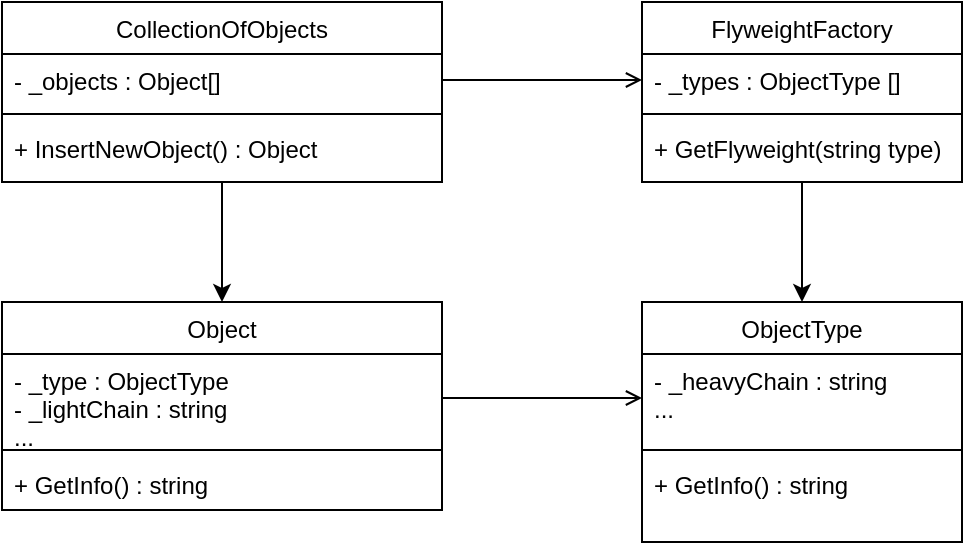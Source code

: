 <mxfile version="15.5.7" type="device"><diagram id="C5RBs43oDa-KdzZeNtuy" name="Page-1"><mxGraphModel dx="2234" dy="1246" grid="1" gridSize="10" guides="1" tooltips="1" connect="1" arrows="1" fold="1" page="1" pageScale="1" pageWidth="827" pageHeight="1169" math="0" shadow="0"><root><mxCell id="WIyWlLk6GJQsqaUBKTNV-0"/><mxCell id="WIyWlLk6GJQsqaUBKTNV-1" parent="WIyWlLk6GJQsqaUBKTNV-0"/><mxCell id="wtSXLQ92Rzas-W7bt4KR-19" style="edgeStyle=orthogonalEdgeStyle;rounded=0;orthogonalLoop=1;jettySize=auto;html=1;entryX=0.5;entryY=0;entryDx=0;entryDy=0;" edge="1" parent="WIyWlLk6GJQsqaUBKTNV-1" source="wtSXLQ92Rzas-W7bt4KR-0" target="wtSXLQ92Rzas-W7bt4KR-9"><mxGeometry relative="1" as="geometry"/></mxCell><mxCell id="wtSXLQ92Rzas-W7bt4KR-0" value="FlyweightFactory" style="swimlane;fontStyle=0;align=center;verticalAlign=top;childLayout=stackLayout;horizontal=1;startSize=26;horizontalStack=0;resizeParent=1;resizeLast=0;collapsible=1;marginBottom=0;rounded=0;shadow=0;strokeWidth=1;" vertex="1" parent="WIyWlLk6GJQsqaUBKTNV-1"><mxGeometry x="360" y="40" width="160" height="90" as="geometry"><mxRectangle x="550" y="140" width="160" height="26" as="alternateBounds"/></mxGeometry></mxCell><mxCell id="wtSXLQ92Rzas-W7bt4KR-1" value="- _types : ObjectType []" style="text;align=left;verticalAlign=top;spacingLeft=4;spacingRight=4;overflow=hidden;rotatable=0;points=[[0,0.5],[1,0.5]];portConstraint=eastwest;" vertex="1" parent="wtSXLQ92Rzas-W7bt4KR-0"><mxGeometry y="26" width="160" height="26" as="geometry"/></mxCell><mxCell id="wtSXLQ92Rzas-W7bt4KR-6" value="" style="line;html=1;strokeWidth=1;align=left;verticalAlign=middle;spacingTop=-1;spacingLeft=3;spacingRight=3;rotatable=0;labelPosition=right;points=[];portConstraint=eastwest;" vertex="1" parent="wtSXLQ92Rzas-W7bt4KR-0"><mxGeometry y="52" width="160" height="8" as="geometry"/></mxCell><mxCell id="wtSXLQ92Rzas-W7bt4KR-7" value="+ GetFlyweight(string type)" style="text;align=left;verticalAlign=top;spacingLeft=4;spacingRight=4;overflow=hidden;rotatable=0;points=[[0,0.5],[1,0.5]];portConstraint=eastwest;" vertex="1" parent="wtSXLQ92Rzas-W7bt4KR-0"><mxGeometry y="60" width="160" height="26" as="geometry"/></mxCell><mxCell id="wtSXLQ92Rzas-W7bt4KR-9" value="ObjectType" style="swimlane;fontStyle=0;align=center;verticalAlign=top;childLayout=stackLayout;horizontal=1;startSize=26;horizontalStack=0;resizeParent=1;resizeLast=0;collapsible=1;marginBottom=0;rounded=0;shadow=0;strokeWidth=1;" vertex="1" parent="WIyWlLk6GJQsqaUBKTNV-1"><mxGeometry x="360" y="190" width="160" height="120" as="geometry"><mxRectangle x="550" y="140" width="160" height="26" as="alternateBounds"/></mxGeometry></mxCell><mxCell id="wtSXLQ92Rzas-W7bt4KR-10" value="- _heavyChain : string&#10;..." style="text;align=left;verticalAlign=top;spacingLeft=4;spacingRight=4;overflow=hidden;rotatable=0;points=[[0,0.5],[1,0.5]];portConstraint=eastwest;" vertex="1" parent="wtSXLQ92Rzas-W7bt4KR-9"><mxGeometry y="26" width="160" height="44" as="geometry"/></mxCell><mxCell id="wtSXLQ92Rzas-W7bt4KR-15" value="" style="line;html=1;strokeWidth=1;align=left;verticalAlign=middle;spacingTop=-1;spacingLeft=3;spacingRight=3;rotatable=0;labelPosition=right;points=[];portConstraint=eastwest;" vertex="1" parent="wtSXLQ92Rzas-W7bt4KR-9"><mxGeometry y="70" width="160" height="8" as="geometry"/></mxCell><mxCell id="wtSXLQ92Rzas-W7bt4KR-16" value="+ GetInfo() : string" style="text;align=left;verticalAlign=top;spacingLeft=4;spacingRight=4;overflow=hidden;rotatable=0;points=[[0,0.5],[1,0.5]];portConstraint=eastwest;" vertex="1" parent="wtSXLQ92Rzas-W7bt4KR-9"><mxGeometry y="78" width="160" height="26" as="geometry"/></mxCell><mxCell id="wtSXLQ92Rzas-W7bt4KR-33" style="edgeStyle=orthogonalEdgeStyle;rounded=0;orthogonalLoop=1;jettySize=auto;html=1;entryX=0.5;entryY=0;entryDx=0;entryDy=0;" edge="1" parent="WIyWlLk6GJQsqaUBKTNV-1" source="wtSXLQ92Rzas-W7bt4KR-20" target="wtSXLQ92Rzas-W7bt4KR-29"><mxGeometry relative="1" as="geometry"/></mxCell><mxCell id="wtSXLQ92Rzas-W7bt4KR-20" value="CollectionOfObjects" style="swimlane;fontStyle=0;align=center;verticalAlign=top;childLayout=stackLayout;horizontal=1;startSize=26;horizontalStack=0;resizeParent=1;resizeLast=0;collapsible=1;marginBottom=0;rounded=0;shadow=0;strokeWidth=1;" vertex="1" parent="WIyWlLk6GJQsqaUBKTNV-1"><mxGeometry x="40" y="40" width="220" height="90" as="geometry"><mxRectangle x="550" y="140" width="160" height="26" as="alternateBounds"/></mxGeometry></mxCell><mxCell id="wtSXLQ92Rzas-W7bt4KR-21" value="- _objects : Object[]" style="text;align=left;verticalAlign=top;spacingLeft=4;spacingRight=4;overflow=hidden;rotatable=0;points=[[0,0.5],[1,0.5]];portConstraint=eastwest;" vertex="1" parent="wtSXLQ92Rzas-W7bt4KR-20"><mxGeometry y="26" width="220" height="26" as="geometry"/></mxCell><mxCell id="wtSXLQ92Rzas-W7bt4KR-26" value="" style="line;html=1;strokeWidth=1;align=left;verticalAlign=middle;spacingTop=-1;spacingLeft=3;spacingRight=3;rotatable=0;labelPosition=right;points=[];portConstraint=eastwest;" vertex="1" parent="wtSXLQ92Rzas-W7bt4KR-20"><mxGeometry y="52" width="220" height="8" as="geometry"/></mxCell><mxCell id="wtSXLQ92Rzas-W7bt4KR-27" value="+ InsertNewObject() : Object" style="text;align=left;verticalAlign=top;spacingLeft=4;spacingRight=4;overflow=hidden;rotatable=0;points=[[0,0.5],[1,0.5]];portConstraint=eastwest;" vertex="1" parent="wtSXLQ92Rzas-W7bt4KR-20"><mxGeometry y="60" width="220" height="26" as="geometry"/></mxCell><mxCell id="wtSXLQ92Rzas-W7bt4KR-29" value="Object" style="swimlane;fontStyle=0;align=center;verticalAlign=top;childLayout=stackLayout;horizontal=1;startSize=26;horizontalStack=0;resizeParent=1;resizeLast=0;collapsible=1;marginBottom=0;rounded=0;shadow=0;strokeWidth=1;" vertex="1" parent="WIyWlLk6GJQsqaUBKTNV-1"><mxGeometry x="40" y="190" width="220" height="104" as="geometry"><mxRectangle x="550" y="140" width="160" height="26" as="alternateBounds"/></mxGeometry></mxCell><mxCell id="wtSXLQ92Rzas-W7bt4KR-30" value="- _type : ObjectType&#10;- _lightChain : string&#10;..." style="text;align=left;verticalAlign=top;spacingLeft=4;spacingRight=4;overflow=hidden;rotatable=0;points=[[0,0.5],[1,0.5]];portConstraint=eastwest;" vertex="1" parent="wtSXLQ92Rzas-W7bt4KR-29"><mxGeometry y="26" width="220" height="44" as="geometry"/></mxCell><mxCell id="wtSXLQ92Rzas-W7bt4KR-31" value="" style="line;html=1;strokeWidth=1;align=left;verticalAlign=middle;spacingTop=-1;spacingLeft=3;spacingRight=3;rotatable=0;labelPosition=right;points=[];portConstraint=eastwest;" vertex="1" parent="wtSXLQ92Rzas-W7bt4KR-29"><mxGeometry y="70" width="220" height="8" as="geometry"/></mxCell><mxCell id="wtSXLQ92Rzas-W7bt4KR-32" value="+ GetInfo() : string" style="text;align=left;verticalAlign=top;spacingLeft=4;spacingRight=4;overflow=hidden;rotatable=0;points=[[0,0.5],[1,0.5]];portConstraint=eastwest;" vertex="1" parent="wtSXLQ92Rzas-W7bt4KR-29"><mxGeometry y="78" width="220" height="26" as="geometry"/></mxCell><mxCell id="wtSXLQ92Rzas-W7bt4KR-34" value="" style="endArrow=open;html=1;rounded=0;exitX=1;exitY=0.5;exitDx=0;exitDy=0;entryX=0;entryY=0.5;entryDx=0;entryDy=0;endFill=0;" edge="1" parent="WIyWlLk6GJQsqaUBKTNV-1" source="wtSXLQ92Rzas-W7bt4KR-21" target="wtSXLQ92Rzas-W7bt4KR-1"><mxGeometry width="50" height="50" relative="1" as="geometry"><mxPoint x="290" y="220" as="sourcePoint"/><mxPoint x="340" y="170" as="targetPoint"/></mxGeometry></mxCell><mxCell id="wtSXLQ92Rzas-W7bt4KR-35" value="" style="endArrow=open;html=1;rounded=0;exitX=1;exitY=0.5;exitDx=0;exitDy=0;entryX=0;entryY=0.5;entryDx=0;entryDy=0;endFill=0;" edge="1" parent="WIyWlLk6GJQsqaUBKTNV-1" source="wtSXLQ92Rzas-W7bt4KR-30" target="wtSXLQ92Rzas-W7bt4KR-10"><mxGeometry width="50" height="50" relative="1" as="geometry"><mxPoint x="330" y="180" as="sourcePoint"/><mxPoint x="380" y="130" as="targetPoint"/></mxGeometry></mxCell></root></mxGraphModel></diagram></mxfile>